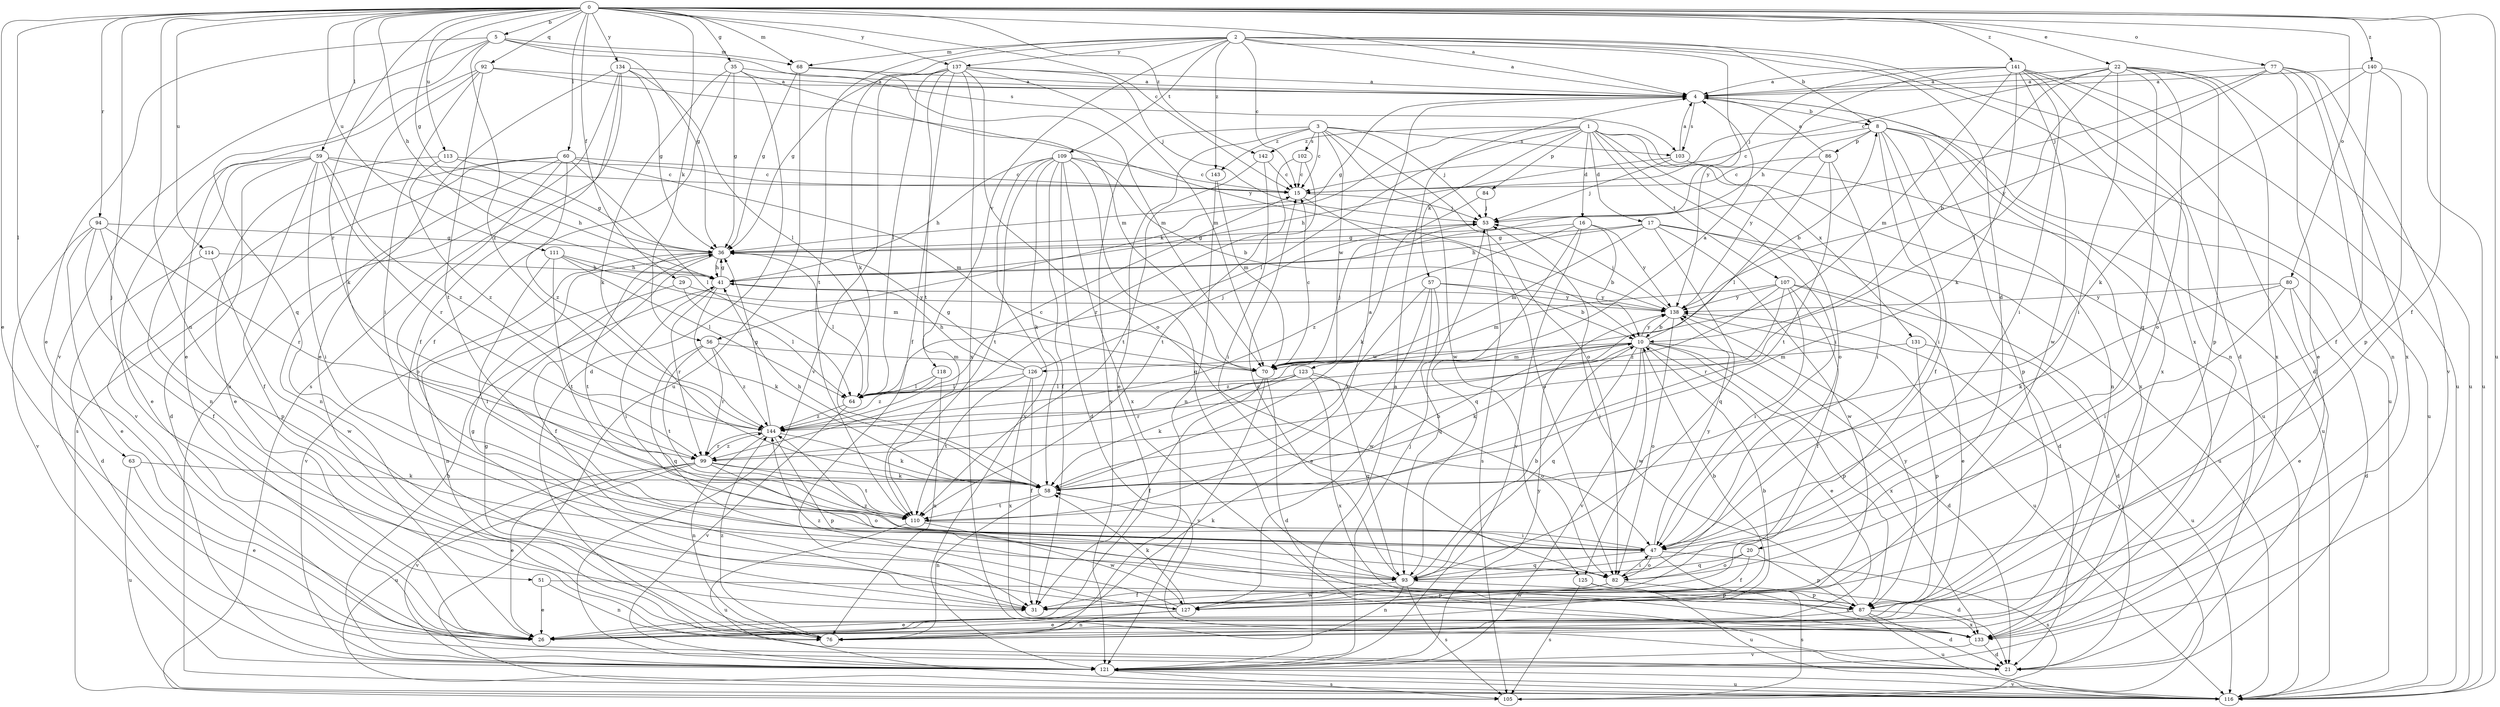 strict digraph  {
0;
1;
2;
3;
4;
5;
8;
10;
15;
16;
17;
20;
21;
22;
26;
29;
31;
35;
36;
41;
47;
51;
53;
56;
57;
58;
59;
60;
63;
64;
68;
70;
76;
77;
80;
82;
84;
86;
87;
92;
93;
94;
99;
102;
103;
105;
107;
109;
110;
111;
113;
114;
116;
118;
121;
123;
125;
126;
127;
131;
133;
134;
137;
138;
140;
141;
142;
143;
144;
0 -> 4  [label=a];
0 -> 5  [label=b];
0 -> 15  [label=c];
0 -> 22  [label=e];
0 -> 26  [label=e];
0 -> 29  [label=f];
0 -> 31  [label=f];
0 -> 35  [label=g];
0 -> 36  [label=g];
0 -> 41  [label=h];
0 -> 51  [label=j];
0 -> 56  [label=k];
0 -> 59  [label=l];
0 -> 60  [label=l];
0 -> 63  [label=l];
0 -> 68  [label=m];
0 -> 76  [label=n];
0 -> 77  [label=o];
0 -> 80  [label=o];
0 -> 92  [label=q];
0 -> 94  [label=r];
0 -> 99  [label=r];
0 -> 111  [label=u];
0 -> 113  [label=u];
0 -> 114  [label=u];
0 -> 116  [label=u];
0 -> 134  [label=y];
0 -> 137  [label=y];
0 -> 140  [label=z];
0 -> 141  [label=z];
0 -> 142  [label=z];
1 -> 16  [label=d];
1 -> 17  [label=d];
1 -> 47  [label=i];
1 -> 56  [label=k];
1 -> 57  [label=k];
1 -> 64  [label=l];
1 -> 82  [label=o];
1 -> 84  [label=p];
1 -> 107  [label=t];
1 -> 116  [label=u];
1 -> 131  [label=x];
1 -> 142  [label=z];
2 -> 4  [label=a];
2 -> 8  [label=b];
2 -> 15  [label=c];
2 -> 20  [label=d];
2 -> 21  [label=d];
2 -> 58  [label=k];
2 -> 68  [label=m];
2 -> 109  [label=t];
2 -> 110  [label=t];
2 -> 118  [label=v];
2 -> 133  [label=x];
2 -> 137  [label=y];
2 -> 138  [label=y];
2 -> 143  [label=z];
3 -> 15  [label=c];
3 -> 26  [label=e];
3 -> 53  [label=j];
3 -> 82  [label=o];
3 -> 102  [label=s];
3 -> 103  [label=s];
3 -> 121  [label=v];
3 -> 123  [label=w];
3 -> 125  [label=w];
3 -> 143  [label=z];
4 -> 8  [label=b];
4 -> 36  [label=g];
4 -> 103  [label=s];
4 -> 116  [label=u];
4 -> 133  [label=x];
5 -> 26  [label=e];
5 -> 36  [label=g];
5 -> 68  [label=m];
5 -> 93  [label=q];
5 -> 103  [label=s];
5 -> 121  [label=v];
5 -> 144  [label=z];
8 -> 15  [label=c];
8 -> 31  [label=f];
8 -> 47  [label=i];
8 -> 76  [label=n];
8 -> 86  [label=p];
8 -> 87  [label=p];
8 -> 116  [label=u];
8 -> 133  [label=x];
8 -> 138  [label=y];
10 -> 8  [label=b];
10 -> 21  [label=d];
10 -> 26  [label=e];
10 -> 58  [label=k];
10 -> 70  [label=m];
10 -> 87  [label=p];
10 -> 93  [label=q];
10 -> 121  [label=v];
10 -> 125  [label=w];
10 -> 126  [label=w];
10 -> 133  [label=x];
10 -> 138  [label=y];
10 -> 144  [label=z];
15 -> 53  [label=j];
15 -> 82  [label=o];
16 -> 10  [label=b];
16 -> 36  [label=g];
16 -> 93  [label=q];
16 -> 121  [label=v];
16 -> 138  [label=y];
16 -> 144  [label=z];
17 -> 21  [label=d];
17 -> 36  [label=g];
17 -> 41  [label=h];
17 -> 70  [label=m];
17 -> 93  [label=q];
17 -> 116  [label=u];
17 -> 127  [label=w];
20 -> 31  [label=f];
20 -> 82  [label=o];
20 -> 87  [label=p];
20 -> 93  [label=q];
22 -> 4  [label=a];
22 -> 10  [label=b];
22 -> 15  [label=c];
22 -> 47  [label=i];
22 -> 64  [label=l];
22 -> 82  [label=o];
22 -> 87  [label=p];
22 -> 93  [label=q];
22 -> 116  [label=u];
22 -> 133  [label=x];
26 -> 10  [label=b];
29 -> 64  [label=l];
29 -> 76  [label=n];
29 -> 138  [label=y];
35 -> 4  [label=a];
35 -> 21  [label=d];
35 -> 31  [label=f];
35 -> 36  [label=g];
35 -> 58  [label=k];
35 -> 70  [label=m];
36 -> 31  [label=f];
36 -> 41  [label=h];
36 -> 64  [label=l];
36 -> 110  [label=t];
36 -> 121  [label=v];
41 -> 36  [label=g];
41 -> 47  [label=i];
41 -> 58  [label=k];
41 -> 99  [label=r];
41 -> 138  [label=y];
47 -> 21  [label=d];
47 -> 58  [label=k];
47 -> 82  [label=o];
47 -> 93  [label=q];
47 -> 105  [label=s];
47 -> 138  [label=y];
51 -> 26  [label=e];
51 -> 76  [label=n];
51 -> 87  [label=p];
53 -> 36  [label=g];
53 -> 105  [label=s];
56 -> 70  [label=m];
56 -> 93  [label=q];
56 -> 99  [label=r];
56 -> 110  [label=t];
56 -> 144  [label=z];
57 -> 10  [label=b];
57 -> 26  [label=e];
57 -> 58  [label=k];
57 -> 93  [label=q];
57 -> 127  [label=w];
57 -> 138  [label=y];
58 -> 10  [label=b];
58 -> 41  [label=h];
58 -> 76  [label=n];
58 -> 110  [label=t];
59 -> 15  [label=c];
59 -> 21  [label=d];
59 -> 26  [label=e];
59 -> 31  [label=f];
59 -> 41  [label=h];
59 -> 47  [label=i];
59 -> 76  [label=n];
59 -> 99  [label=r];
59 -> 144  [label=z];
60 -> 15  [label=c];
60 -> 64  [label=l];
60 -> 70  [label=m];
60 -> 76  [label=n];
60 -> 82  [label=o];
60 -> 105  [label=s];
60 -> 121  [label=v];
60 -> 144  [label=z];
63 -> 26  [label=e];
63 -> 58  [label=k];
63 -> 116  [label=u];
64 -> 121  [label=v];
64 -> 144  [label=z];
68 -> 4  [label=a];
68 -> 36  [label=g];
68 -> 70  [label=m];
68 -> 116  [label=u];
70 -> 4  [label=a];
70 -> 15  [label=c];
70 -> 21  [label=d];
70 -> 31  [label=f];
70 -> 53  [label=j];
70 -> 121  [label=v];
76 -> 36  [label=g];
76 -> 144  [label=z];
77 -> 4  [label=a];
77 -> 26  [label=e];
77 -> 53  [label=j];
77 -> 76  [label=n];
77 -> 121  [label=v];
77 -> 133  [label=x];
77 -> 138  [label=y];
80 -> 21  [label=d];
80 -> 26  [label=e];
80 -> 47  [label=i];
80 -> 58  [label=k];
80 -> 138  [label=y];
82 -> 31  [label=f];
82 -> 47  [label=i];
82 -> 105  [label=s];
82 -> 127  [label=w];
84 -> 53  [label=j];
84 -> 58  [label=k];
86 -> 4  [label=a];
86 -> 15  [label=c];
86 -> 47  [label=i];
86 -> 64  [label=l];
86 -> 110  [label=t];
87 -> 21  [label=d];
87 -> 26  [label=e];
87 -> 53  [label=j];
87 -> 116  [label=u];
87 -> 133  [label=x];
87 -> 138  [label=y];
92 -> 4  [label=a];
92 -> 26  [label=e];
92 -> 47  [label=i];
92 -> 58  [label=k];
92 -> 110  [label=t];
92 -> 138  [label=y];
93 -> 10  [label=b];
93 -> 15  [label=c];
93 -> 76  [label=n];
93 -> 87  [label=p];
93 -> 105  [label=s];
93 -> 127  [label=w];
93 -> 144  [label=z];
94 -> 26  [label=e];
94 -> 31  [label=f];
94 -> 36  [label=g];
94 -> 87  [label=p];
94 -> 99  [label=r];
94 -> 121  [label=v];
99 -> 26  [label=e];
99 -> 58  [label=k];
99 -> 82  [label=o];
99 -> 110  [label=t];
99 -> 116  [label=u];
99 -> 121  [label=v];
99 -> 144  [label=z];
102 -> 15  [label=c];
102 -> 99  [label=r];
102 -> 110  [label=t];
103 -> 4  [label=a];
103 -> 41  [label=h];
103 -> 53  [label=j];
103 -> 116  [label=u];
105 -> 138  [label=y];
107 -> 21  [label=d];
107 -> 26  [label=e];
107 -> 31  [label=f];
107 -> 47  [label=i];
107 -> 70  [label=m];
107 -> 99  [label=r];
107 -> 138  [label=y];
107 -> 144  [label=z];
109 -> 10  [label=b];
109 -> 15  [label=c];
109 -> 21  [label=d];
109 -> 31  [label=f];
109 -> 41  [label=h];
109 -> 58  [label=k];
109 -> 93  [label=q];
109 -> 110  [label=t];
109 -> 121  [label=v];
109 -> 133  [label=x];
110 -> 4  [label=a];
110 -> 47  [label=i];
110 -> 116  [label=u];
110 -> 127  [label=w];
111 -> 41  [label=h];
111 -> 47  [label=i];
111 -> 64  [label=l];
111 -> 70  [label=m];
111 -> 110  [label=t];
113 -> 15  [label=c];
113 -> 26  [label=e];
113 -> 36  [label=g];
113 -> 144  [label=z];
114 -> 21  [label=d];
114 -> 41  [label=h];
114 -> 127  [label=w];
116 -> 121  [label=v];
118 -> 64  [label=l];
118 -> 76  [label=n];
118 -> 144  [label=z];
121 -> 4  [label=a];
121 -> 41  [label=h];
121 -> 53  [label=j];
121 -> 105  [label=s];
121 -> 116  [label=u];
121 -> 138  [label=y];
123 -> 58  [label=k];
123 -> 64  [label=l];
123 -> 82  [label=o];
123 -> 93  [label=q];
123 -> 99  [label=r];
123 -> 133  [label=x];
125 -> 87  [label=p];
125 -> 105  [label=s];
125 -> 116  [label=u];
125 -> 133  [label=x];
126 -> 31  [label=f];
126 -> 36  [label=g];
126 -> 41  [label=h];
126 -> 53  [label=j];
126 -> 64  [label=l];
126 -> 110  [label=t];
126 -> 133  [label=x];
127 -> 10  [label=b];
127 -> 26  [label=e];
127 -> 36  [label=g];
127 -> 58  [label=k];
127 -> 76  [label=n];
127 -> 144  [label=z];
131 -> 70  [label=m];
131 -> 87  [label=p];
131 -> 116  [label=u];
133 -> 21  [label=d];
133 -> 121  [label=v];
134 -> 4  [label=a];
134 -> 26  [label=e];
134 -> 31  [label=f];
134 -> 36  [label=g];
134 -> 64  [label=l];
134 -> 105  [label=s];
134 -> 116  [label=u];
137 -> 4  [label=a];
137 -> 31  [label=f];
137 -> 36  [label=g];
137 -> 53  [label=j];
137 -> 64  [label=l];
137 -> 70  [label=m];
137 -> 82  [label=o];
137 -> 110  [label=t];
137 -> 121  [label=v];
137 -> 133  [label=x];
138 -> 10  [label=b];
138 -> 53  [label=j];
138 -> 82  [label=o];
138 -> 116  [label=u];
140 -> 4  [label=a];
140 -> 31  [label=f];
140 -> 58  [label=k];
140 -> 87  [label=p];
140 -> 116  [label=u];
141 -> 4  [label=a];
141 -> 21  [label=d];
141 -> 41  [label=h];
141 -> 47  [label=i];
141 -> 53  [label=j];
141 -> 58  [label=k];
141 -> 70  [label=m];
141 -> 76  [label=n];
141 -> 116  [label=u];
141 -> 127  [label=w];
142 -> 15  [label=c];
142 -> 47  [label=i];
142 -> 110  [label=t];
143 -> 70  [label=m];
143 -> 76  [label=n];
144 -> 15  [label=c];
144 -> 36  [label=g];
144 -> 58  [label=k];
144 -> 76  [label=n];
144 -> 87  [label=p];
144 -> 99  [label=r];
}
